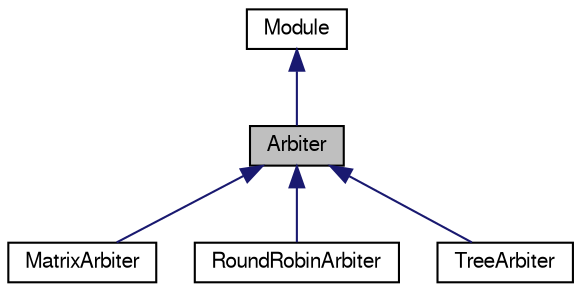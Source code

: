 digraph "Arbiter"
{
  bgcolor="transparent";
  edge [fontname="FreeSans",fontsize="10",labelfontname="FreeSans",labelfontsize="10"];
  node [fontname="FreeSans",fontsize="10",shape=record];
  Node0 [label="Arbiter",height=0.2,width=0.4,color="black", fillcolor="grey75", style="filled", fontcolor="black"];
  Node1 -> Node0 [dir="back",color="midnightblue",fontsize="10",style="solid",fontname="FreeSans"];
  Node1 [label="Module",height=0.2,width=0.4,color="black",URL="$classModule.html"];
  Node0 -> Node2 [dir="back",color="midnightblue",fontsize="10",style="solid",fontname="FreeSans"];
  Node2 [label="MatrixArbiter",height=0.2,width=0.4,color="black",URL="$classMatrixArbiter.html"];
  Node0 -> Node3 [dir="back",color="midnightblue",fontsize="10",style="solid",fontname="FreeSans"];
  Node3 [label="RoundRobinArbiter",height=0.2,width=0.4,color="black",URL="$classRoundRobinArbiter.html"];
  Node0 -> Node4 [dir="back",color="midnightblue",fontsize="10",style="solid",fontname="FreeSans"];
  Node4 [label="TreeArbiter",height=0.2,width=0.4,color="black",URL="$classTreeArbiter.html"];
}
